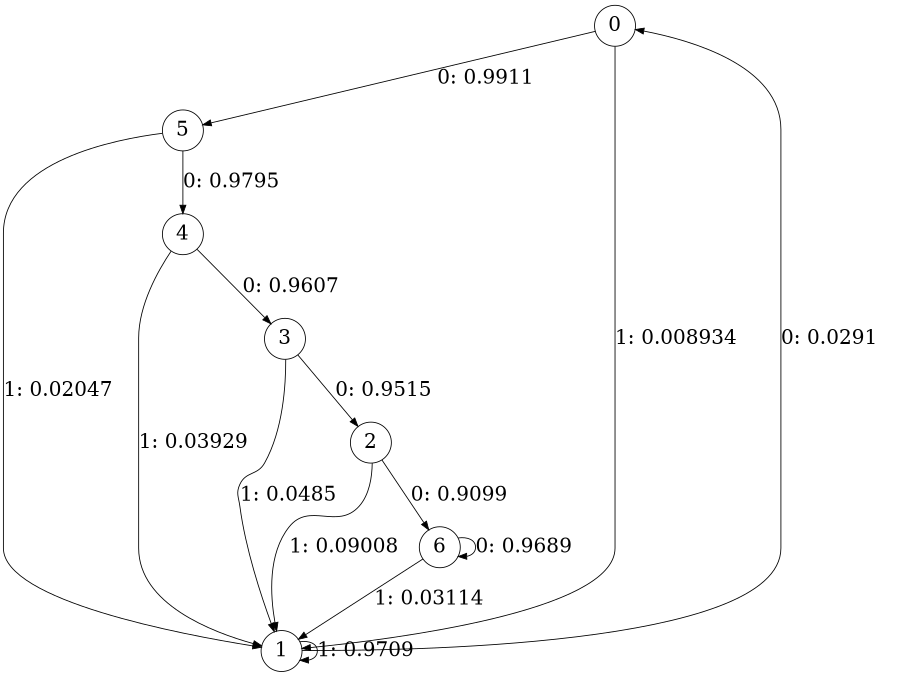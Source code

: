 digraph "ch1_both_grouped_df_L6" {
size = "6,8.5";
ratio = "fill";
node [shape = circle];
node [fontsize = 24];
edge [fontsize = 24];
0 -> 5 [label = "0: 0.9911   "];
0 -> 1 [label = "1: 0.008934  "];
1 -> 0 [label = "0: 0.0291   "];
1 -> 1 [label = "1: 0.9709   "];
2 -> 6 [label = "0: 0.9099   "];
2 -> 1 [label = "1: 0.09008  "];
3 -> 2 [label = "0: 0.9515   "];
3 -> 1 [label = "1: 0.0485   "];
4 -> 3 [label = "0: 0.9607   "];
4 -> 1 [label = "1: 0.03929  "];
5 -> 4 [label = "0: 0.9795   "];
5 -> 1 [label = "1: 0.02047  "];
6 -> 6 [label = "0: 0.9689   "];
6 -> 1 [label = "1: 0.03114  "];
}